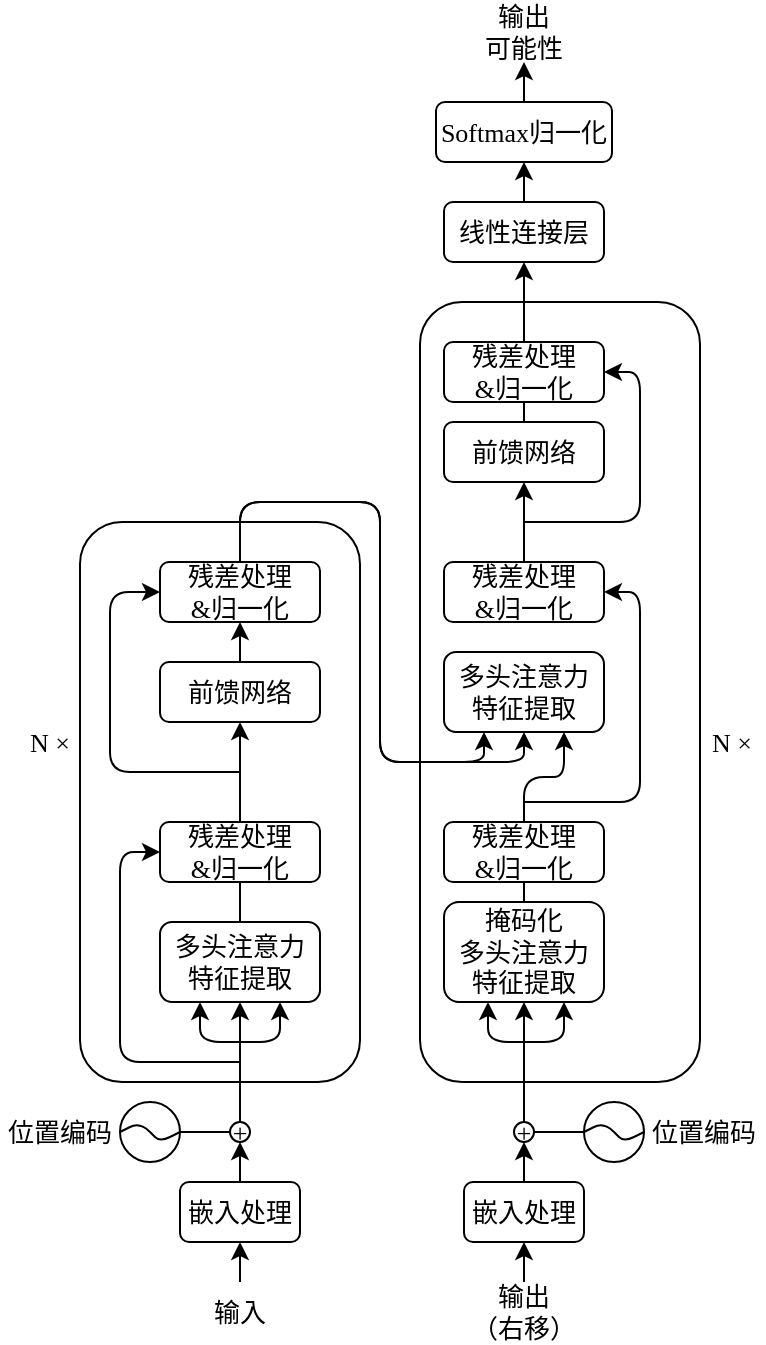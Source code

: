 <mxfile version="21.2.9" type="github">
  <diagram name="第 1 页" id="P4VHz6F8FDdTj_PXj5Aj">
    <mxGraphModel dx="700" dy="380" grid="1" gridSize="10" guides="1" tooltips="1" connect="1" arrows="1" fold="1" page="1" pageScale="1" pageWidth="583" pageHeight="827" math="0" shadow="0">
      <root>
        <mxCell id="0" />
        <mxCell id="1" parent="0" />
        <mxCell id="c3ZJOwvSEtLFaX0gyrFY-1" value="" style="rounded=1;whiteSpace=wrap;html=1;fontFamily=宋体;fontSize=13;" vertex="1" parent="1">
          <mxGeometry x="138" y="300" width="140" height="280" as="geometry" />
        </mxCell>
        <mxCell id="c3ZJOwvSEtLFaX0gyrFY-24" style="edgeStyle=orthogonalEdgeStyle;rounded=0;orthogonalLoop=1;jettySize=auto;html=1;exitX=0.5;exitY=0;exitDx=0;exitDy=0;entryX=0.5;entryY=1;entryDx=0;entryDy=0;endArrow=none;endFill=0;fontFamily=宋体;fontSize=13;" edge="1" parent="1" source="c3ZJOwvSEtLFaX0gyrFY-2" target="c3ZJOwvSEtLFaX0gyrFY-7">
          <mxGeometry relative="1" as="geometry" />
        </mxCell>
        <mxCell id="c3ZJOwvSEtLFaX0gyrFY-2" value="多头注意力&lt;br style=&quot;font-size: 13px;&quot;&gt;特征提取" style="rounded=1;whiteSpace=wrap;html=1;fontFamily=宋体;fontSize=13;" vertex="1" parent="1">
          <mxGeometry x="178" y="500" width="80" height="40" as="geometry" />
        </mxCell>
        <mxCell id="c3ZJOwvSEtLFaX0gyrFY-8" style="edgeStyle=orthogonalEdgeStyle;rounded=0;orthogonalLoop=1;jettySize=auto;html=1;exitX=0.5;exitY=0;exitDx=0;exitDy=0;entryX=0.5;entryY=1;entryDx=0;entryDy=0;fontFamily=宋体;fontSize=13;" edge="1" parent="1" source="c3ZJOwvSEtLFaX0gyrFY-3" target="c3ZJOwvSEtLFaX0gyrFY-2">
          <mxGeometry relative="1" as="geometry" />
        </mxCell>
        <mxCell id="c3ZJOwvSEtLFaX0gyrFY-3" value="+" style="ellipse;whiteSpace=wrap;html=1;fontFamily=Times New Roman;fontSize=13;" vertex="1" parent="1">
          <mxGeometry x="213" y="600" width="10" height="10" as="geometry" />
        </mxCell>
        <mxCell id="c3ZJOwvSEtLFaX0gyrFY-19" style="edgeStyle=orthogonalEdgeStyle;rounded=0;orthogonalLoop=1;jettySize=auto;html=1;exitX=0.5;exitY=0;exitDx=0;exitDy=0;entryX=0.5;entryY=1;entryDx=0;entryDy=0;fontFamily=宋体;fontSize=13;" edge="1" parent="1" source="c3ZJOwvSEtLFaX0gyrFY-4" target="c3ZJOwvSEtLFaX0gyrFY-3">
          <mxGeometry relative="1" as="geometry" />
        </mxCell>
        <mxCell id="c3ZJOwvSEtLFaX0gyrFY-4" value="嵌入处理" style="rounded=1;whiteSpace=wrap;html=1;fontFamily=宋体;fontSize=13;" vertex="1" parent="1">
          <mxGeometry x="188" y="630" width="60" height="30" as="geometry" />
        </mxCell>
        <mxCell id="c3ZJOwvSEtLFaX0gyrFY-21" style="edgeStyle=orthogonalEdgeStyle;rounded=0;orthogonalLoop=1;jettySize=auto;html=1;exitX=0.5;exitY=0;exitDx=0;exitDy=0;entryX=0.5;entryY=1;entryDx=0;entryDy=0;fontFamily=宋体;fontSize=13;" edge="1" parent="1" source="c3ZJOwvSEtLFaX0gyrFY-7" target="c3ZJOwvSEtLFaX0gyrFY-9">
          <mxGeometry relative="1" as="geometry" />
        </mxCell>
        <mxCell id="c3ZJOwvSEtLFaX0gyrFY-7" value="残差处理&lt;br style=&quot;font-size: 13px;&quot;&gt;&lt;font face=&quot;Times New Roman&quot;&gt;&amp;amp;&lt;/font&gt;归一化" style="rounded=1;whiteSpace=wrap;html=1;fontFamily=宋体;fontSize=13;" vertex="1" parent="1">
          <mxGeometry x="178" y="450" width="80" height="30" as="geometry" />
        </mxCell>
        <mxCell id="c3ZJOwvSEtLFaX0gyrFY-23" style="edgeStyle=orthogonalEdgeStyle;rounded=0;orthogonalLoop=1;jettySize=auto;html=1;exitX=0.5;exitY=0;exitDx=0;exitDy=0;entryX=0.5;entryY=1;entryDx=0;entryDy=0;fontFamily=宋体;fontSize=13;" edge="1" parent="1" source="c3ZJOwvSEtLFaX0gyrFY-9" target="c3ZJOwvSEtLFaX0gyrFY-22">
          <mxGeometry relative="1" as="geometry" />
        </mxCell>
        <mxCell id="c3ZJOwvSEtLFaX0gyrFY-9" value="前馈网络" style="rounded=1;whiteSpace=wrap;html=1;fontFamily=宋体;fontSize=13;" vertex="1" parent="1">
          <mxGeometry x="178" y="370" width="80" height="30" as="geometry" />
        </mxCell>
        <mxCell id="c3ZJOwvSEtLFaX0gyrFY-10" value="" style="rounded=1;whiteSpace=wrap;html=1;fontFamily=宋体;fontSize=13;" vertex="1" parent="1">
          <mxGeometry x="308" y="190" width="140" height="390" as="geometry" />
        </mxCell>
        <mxCell id="c3ZJOwvSEtLFaX0gyrFY-40" style="edgeStyle=orthogonalEdgeStyle;rounded=0;orthogonalLoop=1;jettySize=auto;html=1;exitX=0.5;exitY=0;exitDx=0;exitDy=0;entryX=0.5;entryY=1;entryDx=0;entryDy=0;endArrow=none;endFill=0;fontFamily=宋体;fontSize=13;" edge="1" parent="1" source="c3ZJOwvSEtLFaX0gyrFY-11" target="c3ZJOwvSEtLFaX0gyrFY-15">
          <mxGeometry relative="1" as="geometry" />
        </mxCell>
        <mxCell id="c3ZJOwvSEtLFaX0gyrFY-11" value="掩码化&lt;br style=&quot;font-size: 13px;&quot;&gt;多头注意力&lt;br style=&quot;font-size: 13px;&quot;&gt;特征提取" style="rounded=1;whiteSpace=wrap;html=1;fontFamily=宋体;fontSize=13;" vertex="1" parent="1">
          <mxGeometry x="320" y="490" width="80" height="50" as="geometry" />
        </mxCell>
        <mxCell id="c3ZJOwvSEtLFaX0gyrFY-12" style="edgeStyle=orthogonalEdgeStyle;rounded=0;orthogonalLoop=1;jettySize=auto;html=1;exitX=0.5;exitY=0;exitDx=0;exitDy=0;entryX=0.5;entryY=1;entryDx=0;entryDy=0;fontFamily=宋体;fontSize=13;" edge="1" parent="1" source="c3ZJOwvSEtLFaX0gyrFY-13" target="c3ZJOwvSEtLFaX0gyrFY-11">
          <mxGeometry relative="1" as="geometry" />
        </mxCell>
        <mxCell id="c3ZJOwvSEtLFaX0gyrFY-52" style="edgeStyle=orthogonalEdgeStyle;rounded=0;orthogonalLoop=1;jettySize=auto;html=1;exitX=1;exitY=0.5;exitDx=0;exitDy=0;entryX=0;entryY=0.5;entryDx=0;entryDy=0;endArrow=none;endFill=0;fontFamily=宋体;fontSize=13;" edge="1" parent="1" source="c3ZJOwvSEtLFaX0gyrFY-13" target="c3ZJOwvSEtLFaX0gyrFY-49">
          <mxGeometry relative="1" as="geometry" />
        </mxCell>
        <mxCell id="c3ZJOwvSEtLFaX0gyrFY-13" value="+" style="ellipse;whiteSpace=wrap;html=1;fontFamily=Times New Roman;fontSize=13;" vertex="1" parent="1">
          <mxGeometry x="355" y="600" width="10" height="10" as="geometry" />
        </mxCell>
        <mxCell id="c3ZJOwvSEtLFaX0gyrFY-27" style="edgeStyle=orthogonalEdgeStyle;rounded=0;orthogonalLoop=1;jettySize=auto;html=1;exitX=0.5;exitY=0;exitDx=0;exitDy=0;entryX=0.5;entryY=1;entryDx=0;entryDy=0;fontFamily=宋体;fontSize=13;" edge="1" parent="1" source="c3ZJOwvSEtLFaX0gyrFY-14" target="c3ZJOwvSEtLFaX0gyrFY-13">
          <mxGeometry relative="1" as="geometry" />
        </mxCell>
        <mxCell id="c3ZJOwvSEtLFaX0gyrFY-14" value="嵌入处理" style="rounded=1;whiteSpace=wrap;html=1;fontFamily=宋体;fontSize=13;" vertex="1" parent="1">
          <mxGeometry x="330" y="630" width="60" height="30" as="geometry" />
        </mxCell>
        <mxCell id="c3ZJOwvSEtLFaX0gyrFY-41" style="edgeStyle=orthogonalEdgeStyle;rounded=1;orthogonalLoop=1;jettySize=auto;html=1;exitX=0.5;exitY=0;exitDx=0;exitDy=0;entryX=0.75;entryY=1;entryDx=0;entryDy=0;fontFamily=宋体;fontSize=13;" edge="1" parent="1" source="c3ZJOwvSEtLFaX0gyrFY-15" target="c3ZJOwvSEtLFaX0gyrFY-36">
          <mxGeometry relative="1" as="geometry" />
        </mxCell>
        <mxCell id="c3ZJOwvSEtLFaX0gyrFY-15" value="残差处理&lt;br style=&quot;font-size: 13px;&quot;&gt;&lt;font face=&quot;Times New Roman&quot;&gt;&amp;amp;&lt;/font&gt;归一化" style="rounded=1;whiteSpace=wrap;html=1;fontFamily=宋体;fontSize=13;" vertex="1" parent="1">
          <mxGeometry x="320" y="450" width="80" height="30" as="geometry" />
        </mxCell>
        <mxCell id="c3ZJOwvSEtLFaX0gyrFY-44" style="edgeStyle=orthogonalEdgeStyle;rounded=0;orthogonalLoop=1;jettySize=auto;html=1;exitX=0.5;exitY=0;exitDx=0;exitDy=0;entryX=0.5;entryY=1;entryDx=0;entryDy=0;endArrow=none;endFill=0;fontFamily=宋体;fontSize=13;" edge="1" parent="1" source="c3ZJOwvSEtLFaX0gyrFY-16" target="c3ZJOwvSEtLFaX0gyrFY-33">
          <mxGeometry relative="1" as="geometry" />
        </mxCell>
        <mxCell id="c3ZJOwvSEtLFaX0gyrFY-16" value="前馈网络" style="rounded=1;whiteSpace=wrap;html=1;fontFamily=宋体;fontSize=13;" vertex="1" parent="1">
          <mxGeometry x="320" y="250" width="80" height="30" as="geometry" />
        </mxCell>
        <mxCell id="c3ZJOwvSEtLFaX0gyrFY-17" value="" style="endArrow=classic;html=1;rounded=1;entryX=0.75;entryY=1;entryDx=0;entryDy=0;fontFamily=宋体;fontSize=13;" edge="1" parent="1" target="c3ZJOwvSEtLFaX0gyrFY-2">
          <mxGeometry width="50" height="50" relative="1" as="geometry">
            <mxPoint x="218" y="560" as="sourcePoint" />
            <mxPoint x="268" y="540" as="targetPoint" />
            <Array as="points">
              <mxPoint x="238" y="560" />
            </Array>
          </mxGeometry>
        </mxCell>
        <mxCell id="c3ZJOwvSEtLFaX0gyrFY-18" value="" style="endArrow=classic;html=1;rounded=1;entryX=0.75;entryY=1;entryDx=0;entryDy=0;fontFamily=宋体;fontSize=13;" edge="1" parent="1">
          <mxGeometry width="50" height="50" relative="1" as="geometry">
            <mxPoint x="218" y="560" as="sourcePoint" />
            <mxPoint x="198" y="540" as="targetPoint" />
            <Array as="points">
              <mxPoint x="198" y="560" />
            </Array>
          </mxGeometry>
        </mxCell>
        <mxCell id="c3ZJOwvSEtLFaX0gyrFY-22" value="残差处理&lt;br style=&quot;font-size: 13px;&quot;&gt;&lt;font face=&quot;Times New Roman&quot; style=&quot;font-size: 13px;&quot;&gt;&amp;amp;&lt;/font&gt;归一化" style="rounded=1;whiteSpace=wrap;html=1;fontFamily=宋体;fontSize=13;" vertex="1" parent="1">
          <mxGeometry x="178" y="320" width="80" height="30" as="geometry" />
        </mxCell>
        <mxCell id="c3ZJOwvSEtLFaX0gyrFY-25" value="" style="endArrow=classic;html=1;rounded=1;entryX=0;entryY=0.5;entryDx=0;entryDy=0;fontFamily=宋体;fontSize=13;" edge="1" parent="1" target="c3ZJOwvSEtLFaX0gyrFY-7">
          <mxGeometry width="50" height="50" relative="1" as="geometry">
            <mxPoint x="218" y="570" as="sourcePoint" />
            <mxPoint x="198" y="510" as="targetPoint" />
            <Array as="points">
              <mxPoint x="158" y="570" />
              <mxPoint x="158" y="465" />
            </Array>
          </mxGeometry>
        </mxCell>
        <mxCell id="c3ZJOwvSEtLFaX0gyrFY-26" value="" style="endArrow=classic;html=1;rounded=1;entryX=0;entryY=0.5;entryDx=0;entryDy=0;fontFamily=宋体;fontSize=13;" edge="1" parent="1" target="c3ZJOwvSEtLFaX0gyrFY-22">
          <mxGeometry width="50" height="50" relative="1" as="geometry">
            <mxPoint x="218" y="425" as="sourcePoint" />
            <mxPoint x="173" y="320" as="targetPoint" />
            <Array as="points">
              <mxPoint x="153" y="425" />
              <mxPoint x="153" y="335" />
            </Array>
          </mxGeometry>
        </mxCell>
        <mxCell id="c3ZJOwvSEtLFaX0gyrFY-28" value="" style="endArrow=none;html=1;rounded=0;exitX=1;exitY=0.5;exitDx=0;exitDy=0;entryX=0;entryY=0.5;entryDx=0;entryDy=0;fontFamily=宋体;fontSize=13;" edge="1" parent="1" source="c3ZJOwvSEtLFaX0gyrFY-29" target="c3ZJOwvSEtLFaX0gyrFY-3">
          <mxGeometry width="50" height="50" relative="1" as="geometry">
            <mxPoint x="118" y="700" as="sourcePoint" />
            <mxPoint x="168" y="650" as="targetPoint" />
          </mxGeometry>
        </mxCell>
        <mxCell id="c3ZJOwvSEtLFaX0gyrFY-29" value="" style="ellipse;whiteSpace=wrap;html=1;aspect=fixed;fontFamily=宋体;fontSize=13;" vertex="1" parent="1">
          <mxGeometry x="158" y="590" width="30" height="30" as="geometry" />
        </mxCell>
        <mxCell id="c3ZJOwvSEtLFaX0gyrFY-31" value="" style="endArrow=none;html=1;rounded=1;entryX=1;entryY=0.5;entryDx=0;entryDy=0;exitX=0;exitY=0.5;exitDx=0;exitDy=0;fontFamily=宋体;fontSize=13;" edge="1" parent="1" source="c3ZJOwvSEtLFaX0gyrFY-29" target="c3ZJOwvSEtLFaX0gyrFY-29">
          <mxGeometry width="50" height="50" relative="1" as="geometry">
            <mxPoint x="158" y="610" as="sourcePoint" />
            <mxPoint x="208" y="560" as="targetPoint" />
            <Array as="points">
              <mxPoint x="168" y="600" />
              <mxPoint x="178" y="610" />
            </Array>
          </mxGeometry>
        </mxCell>
        <mxCell id="c3ZJOwvSEtLFaX0gyrFY-32" value="位置编码" style="text;html=1;strokeColor=none;fillColor=none;align=center;verticalAlign=middle;whiteSpace=wrap;rounded=0;fontFamily=宋体;fontSize=13;" vertex="1" parent="1">
          <mxGeometry x="98" y="590" width="60" height="30" as="geometry" />
        </mxCell>
        <mxCell id="c3ZJOwvSEtLFaX0gyrFY-54" style="edgeStyle=orthogonalEdgeStyle;rounded=0;orthogonalLoop=1;jettySize=auto;html=1;exitX=0.5;exitY=0;exitDx=0;exitDy=0;entryX=0.5;entryY=1;entryDx=0;entryDy=0;fontFamily=宋体;fontSize=13;" edge="1" parent="1" source="c3ZJOwvSEtLFaX0gyrFY-33" target="c3ZJOwvSEtLFaX0gyrFY-47">
          <mxGeometry relative="1" as="geometry" />
        </mxCell>
        <mxCell id="c3ZJOwvSEtLFaX0gyrFY-33" value="残差处理&lt;br style=&quot;font-size: 13px;&quot;&gt;&lt;font face=&quot;Times New Roman&quot; style=&quot;font-size: 13px;&quot;&gt;&amp;amp;&lt;/font&gt;归一化" style="rounded=1;whiteSpace=wrap;html=1;fontFamily=宋体;fontSize=13;" vertex="1" parent="1">
          <mxGeometry x="320" y="210" width="80" height="30" as="geometry" />
        </mxCell>
        <mxCell id="c3ZJOwvSEtLFaX0gyrFY-34" value="" style="endArrow=classic;html=1;rounded=1;entryX=0.75;entryY=1;entryDx=0;entryDy=0;fontFamily=宋体;fontSize=13;" edge="1" parent="1">
          <mxGeometry width="50" height="50" relative="1" as="geometry">
            <mxPoint x="360" y="560" as="sourcePoint" />
            <mxPoint x="380" y="540" as="targetPoint" />
            <Array as="points">
              <mxPoint x="380" y="560" />
            </Array>
          </mxGeometry>
        </mxCell>
        <mxCell id="c3ZJOwvSEtLFaX0gyrFY-35" value="" style="endArrow=classic;html=1;rounded=1;entryX=0.75;entryY=1;entryDx=0;entryDy=0;fontFamily=宋体;fontSize=13;" edge="1" parent="1">
          <mxGeometry width="50" height="50" relative="1" as="geometry">
            <mxPoint x="365" y="560" as="sourcePoint" />
            <mxPoint x="342" y="540" as="targetPoint" />
            <Array as="points">
              <mxPoint x="342" y="560" />
            </Array>
          </mxGeometry>
        </mxCell>
        <mxCell id="c3ZJOwvSEtLFaX0gyrFY-36" value="多头注意力&lt;br style=&quot;font-size: 13px;&quot;&gt;特征提取" style="rounded=1;whiteSpace=wrap;html=1;fontFamily=宋体;fontSize=13;" vertex="1" parent="1">
          <mxGeometry x="320" y="365" width="80" height="40" as="geometry" />
        </mxCell>
        <mxCell id="c3ZJOwvSEtLFaX0gyrFY-43" style="edgeStyle=orthogonalEdgeStyle;rounded=0;orthogonalLoop=1;jettySize=auto;html=1;exitX=0.5;exitY=0;exitDx=0;exitDy=0;entryX=0.5;entryY=1;entryDx=0;entryDy=0;fontFamily=宋体;fontSize=13;" edge="1" parent="1" source="c3ZJOwvSEtLFaX0gyrFY-37" target="c3ZJOwvSEtLFaX0gyrFY-16">
          <mxGeometry relative="1" as="geometry" />
        </mxCell>
        <mxCell id="c3ZJOwvSEtLFaX0gyrFY-37" value="残差处理&lt;br style=&quot;font-size: 13px;&quot;&gt;&lt;font face=&quot;Times New Roman&quot;&gt;&amp;amp;&lt;/font&gt;归一化" style="rounded=1;whiteSpace=wrap;html=1;fontFamily=宋体;fontSize=13;" vertex="1" parent="1">
          <mxGeometry x="320" y="320" width="80" height="30" as="geometry" />
        </mxCell>
        <mxCell id="c3ZJOwvSEtLFaX0gyrFY-38" value="" style="endArrow=classic;html=1;rounded=1;exitX=0.5;exitY=0;exitDx=0;exitDy=0;entryX=0.5;entryY=1;entryDx=0;entryDy=0;fontFamily=宋体;fontSize=13;" edge="1" parent="1" source="c3ZJOwvSEtLFaX0gyrFY-22" target="c3ZJOwvSEtLFaX0gyrFY-36">
          <mxGeometry width="50" height="50" relative="1" as="geometry">
            <mxPoint x="238" y="290" as="sourcePoint" />
            <mxPoint x="288" y="240" as="targetPoint" />
            <Array as="points">
              <mxPoint x="218" y="290" />
              <mxPoint x="288" y="290" />
              <mxPoint x="288" y="420" />
              <mxPoint x="360" y="420" />
            </Array>
          </mxGeometry>
        </mxCell>
        <mxCell id="c3ZJOwvSEtLFaX0gyrFY-39" value="" style="endArrow=classic;html=1;rounded=1;exitX=0.5;exitY=0;exitDx=0;exitDy=0;entryX=0.25;entryY=1;entryDx=0;entryDy=0;fontFamily=宋体;fontSize=13;" edge="1" parent="1" source="c3ZJOwvSEtLFaX0gyrFY-22" target="c3ZJOwvSEtLFaX0gyrFY-36">
          <mxGeometry width="50" height="50" relative="1" as="geometry">
            <mxPoint x="228" y="330" as="sourcePoint" />
            <mxPoint x="370" y="415" as="targetPoint" />
            <Array as="points">
              <mxPoint x="218" y="290" />
              <mxPoint x="288" y="290" />
              <mxPoint x="288" y="420" />
              <mxPoint x="340" y="420" />
            </Array>
          </mxGeometry>
        </mxCell>
        <mxCell id="c3ZJOwvSEtLFaX0gyrFY-42" value="" style="endArrow=classic;html=1;rounded=1;entryX=1;entryY=0.5;entryDx=0;entryDy=0;fontFamily=宋体;fontSize=13;" edge="1" parent="1" target="c3ZJOwvSEtLFaX0gyrFY-37">
          <mxGeometry width="50" height="50" relative="1" as="geometry">
            <mxPoint x="360" y="440" as="sourcePoint" />
            <mxPoint x="448" y="390" as="targetPoint" />
            <Array as="points">
              <mxPoint x="418" y="440" />
              <mxPoint x="418" y="335" />
            </Array>
          </mxGeometry>
        </mxCell>
        <mxCell id="c3ZJOwvSEtLFaX0gyrFY-46" value="" style="endArrow=classic;html=1;rounded=1;entryX=1;entryY=0.5;entryDx=0;entryDy=0;fontFamily=宋体;fontSize=13;" edge="1" parent="1" target="c3ZJOwvSEtLFaX0gyrFY-33">
          <mxGeometry width="50" height="50" relative="1" as="geometry">
            <mxPoint x="360" y="300" as="sourcePoint" />
            <mxPoint x="438" y="250" as="targetPoint" />
            <Array as="points">
              <mxPoint x="418" y="300" />
              <mxPoint x="418" y="225" />
            </Array>
          </mxGeometry>
        </mxCell>
        <mxCell id="c3ZJOwvSEtLFaX0gyrFY-55" style="edgeStyle=orthogonalEdgeStyle;rounded=0;orthogonalLoop=1;jettySize=auto;html=1;exitX=0.5;exitY=0;exitDx=0;exitDy=0;entryX=0.5;entryY=1;entryDx=0;entryDy=0;fontFamily=宋体;fontSize=13;" edge="1" parent="1" source="c3ZJOwvSEtLFaX0gyrFY-47" target="c3ZJOwvSEtLFaX0gyrFY-48">
          <mxGeometry relative="1" as="geometry">
            <mxPoint x="359.953" y="140" as="targetPoint" />
          </mxGeometry>
        </mxCell>
        <mxCell id="c3ZJOwvSEtLFaX0gyrFY-47" value="线性连接层" style="rounded=1;whiteSpace=wrap;html=1;fontFamily=宋体;fontSize=13;" vertex="1" parent="1">
          <mxGeometry x="320" y="140" width="80" height="30" as="geometry" />
        </mxCell>
        <mxCell id="c3ZJOwvSEtLFaX0gyrFY-63" style="edgeStyle=orthogonalEdgeStyle;rounded=0;orthogonalLoop=1;jettySize=auto;html=1;exitX=0.5;exitY=0;exitDx=0;exitDy=0;entryX=0.5;entryY=1;entryDx=0;entryDy=0;fontFamily=宋体;fontSize=13;" edge="1" parent="1" source="c3ZJOwvSEtLFaX0gyrFY-48" target="c3ZJOwvSEtLFaX0gyrFY-62">
          <mxGeometry relative="1" as="geometry" />
        </mxCell>
        <mxCell id="c3ZJOwvSEtLFaX0gyrFY-48" value="&lt;font face=&quot;Times New Roman&quot; style=&quot;font-size: 13px;&quot;&gt;Softmax&lt;/font&gt;归一化" style="rounded=1;whiteSpace=wrap;html=1;fontFamily=宋体;fontSize=13;" vertex="1" parent="1">
          <mxGeometry x="316" y="90" width="88" height="30" as="geometry" />
        </mxCell>
        <mxCell id="c3ZJOwvSEtLFaX0gyrFY-49" value="" style="ellipse;whiteSpace=wrap;html=1;aspect=fixed;fontFamily=宋体;fontSize=13;" vertex="1" parent="1">
          <mxGeometry x="390" y="590" width="30" height="30" as="geometry" />
        </mxCell>
        <mxCell id="c3ZJOwvSEtLFaX0gyrFY-51" value="" style="endArrow=none;html=1;rounded=1;entryX=1;entryY=0.5;entryDx=0;entryDy=0;exitX=0;exitY=0.5;exitDx=0;exitDy=0;fontFamily=宋体;fontSize=13;" edge="1" parent="1">
          <mxGeometry width="50" height="50" relative="1" as="geometry">
            <mxPoint x="390" y="605" as="sourcePoint" />
            <mxPoint x="420" y="605" as="targetPoint" />
            <Array as="points">
              <mxPoint x="400" y="600" />
              <mxPoint x="410" y="610" />
            </Array>
          </mxGeometry>
        </mxCell>
        <mxCell id="c3ZJOwvSEtLFaX0gyrFY-53" value="位置编码" style="text;html=1;strokeColor=none;fillColor=none;align=center;verticalAlign=middle;whiteSpace=wrap;rounded=0;fontFamily=宋体;fontSize=13;" vertex="1" parent="1">
          <mxGeometry x="420" y="590" width="60" height="30" as="geometry" />
        </mxCell>
        <mxCell id="c3ZJOwvSEtLFaX0gyrFY-59" style="edgeStyle=orthogonalEdgeStyle;rounded=0;orthogonalLoop=1;jettySize=auto;html=1;exitX=0.5;exitY=0;exitDx=0;exitDy=0;entryX=0.5;entryY=1;entryDx=0;entryDy=0;fontFamily=宋体;fontSize=13;" edge="1" parent="1" source="c3ZJOwvSEtLFaX0gyrFY-57" target="c3ZJOwvSEtLFaX0gyrFY-4">
          <mxGeometry relative="1" as="geometry" />
        </mxCell>
        <mxCell id="c3ZJOwvSEtLFaX0gyrFY-57" value="输入" style="text;html=1;strokeColor=none;fillColor=none;align=center;verticalAlign=middle;whiteSpace=wrap;rounded=0;fontFamily=宋体;fontSize=13;" vertex="1" parent="1">
          <mxGeometry x="188" y="680" width="60" height="30" as="geometry" />
        </mxCell>
        <mxCell id="c3ZJOwvSEtLFaX0gyrFY-61" style="edgeStyle=orthogonalEdgeStyle;rounded=0;orthogonalLoop=1;jettySize=auto;html=1;exitX=0.5;exitY=0;exitDx=0;exitDy=0;entryX=0.5;entryY=1;entryDx=0;entryDy=0;fontFamily=宋体;fontSize=13;" edge="1" parent="1" source="c3ZJOwvSEtLFaX0gyrFY-60" target="c3ZJOwvSEtLFaX0gyrFY-14">
          <mxGeometry relative="1" as="geometry" />
        </mxCell>
        <mxCell id="c3ZJOwvSEtLFaX0gyrFY-60" value="输出&lt;br style=&quot;font-size: 13px;&quot;&gt;（右移）" style="text;html=1;strokeColor=none;fillColor=none;align=center;verticalAlign=middle;whiteSpace=wrap;rounded=0;fontFamily=宋体;fontSize=13;" vertex="1" parent="1">
          <mxGeometry x="330" y="680" width="60" height="30" as="geometry" />
        </mxCell>
        <mxCell id="c3ZJOwvSEtLFaX0gyrFY-62" value="输出&lt;br style=&quot;font-size: 13px;&quot;&gt;可能性" style="text;html=1;strokeColor=none;fillColor=none;align=center;verticalAlign=middle;whiteSpace=wrap;rounded=0;fontFamily=宋体;fontSize=13;" vertex="1" parent="1">
          <mxGeometry x="330" y="40" width="60" height="30" as="geometry" />
        </mxCell>
        <mxCell id="c3ZJOwvSEtLFaX0gyrFY-65" value="N ×" style="text;html=1;strokeColor=none;fillColor=none;align=center;verticalAlign=middle;whiteSpace=wrap;rounded=0;fontSize=13;fontFamily=Times New Roman;" vertex="1" parent="1">
          <mxGeometry x="108" y="403" width="30" height="14" as="geometry" />
        </mxCell>
        <mxCell id="c3ZJOwvSEtLFaX0gyrFY-66" value="N ×" style="text;html=1;strokeColor=none;fillColor=none;align=center;verticalAlign=middle;whiteSpace=wrap;rounded=0;fontFamily=Times New Roman;fontSize=13;" vertex="1" parent="1">
          <mxGeometry x="448" y="400" width="32" height="20" as="geometry" />
        </mxCell>
      </root>
    </mxGraphModel>
  </diagram>
</mxfile>
